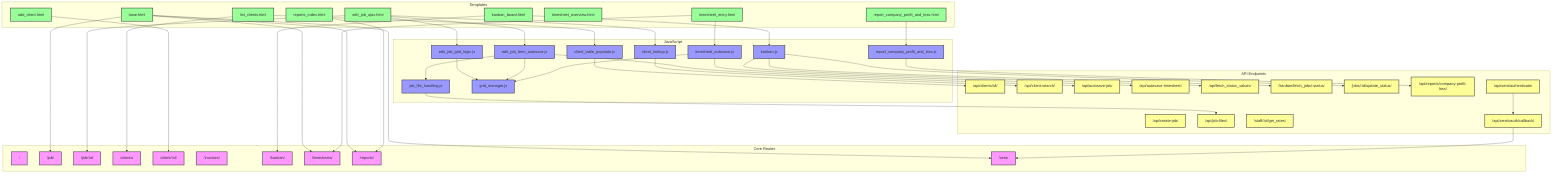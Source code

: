 graph TD
    subgraph Core Routes
        urlHome["/"]
        urlJob["/job/"]
        urlJobId["/job/:id/"]
        urlClients["/clients/"]
        urlClientId["/client/:id/"]
        urlInvoices["/invoices/"]
        urlKanban["/kanban/"]
        urlTimesheet["/timesheets/"]
        urlReports["/reports/"]
        urlXero["/xero/"]
    end

    subgraph API Endpoints
        apiClientsAll["/api/clients/all/"]
        apiClientSearch["/api/client-search/"]
        apiCreateJob["/api/create-job/"]
        apiJobFiles["/api/job-files/"]
        apiAutosaveJob["/api/autosave-job/"]
        apiAutosaveTimesheet["/api/autosave-timesheet/"]
        apiFetchStatus["/api/fetch_status_values/"]
        apiKanbanFetch["/kanban/fetch_jobs/:status/"]
        apiJobStatus["/jobs/:id/update_status/"]
        apiProfitLoss["/api/reports/company-profit-loss/"]
        apiStaffRates["/staff/:id/get_rates/"]
        apiXeroAuth["/api/xero/authenticate/"]
        apiXeroCallback["/api/xero/oauth/callback/"]
    end

    subgraph Templates
        viewBase["base.html"]
        viewKanban["kanban_board.html"]
        viewClientList["list_clients.html"]
        viewClientAdd["add_client.html"]
        viewJobEdit["edit_job_ajax.html"]
        viewTimeEntry["timesheet_entry.html"]
        viewTimeOverview["timesheet_overview.html"]
        viewReports["reports_index.html"]
        viewProfitLoss["report_company_profit_and_loss.html"]
    end

    subgraph JavaScript
        jsClientTable["client_table_populate.js"]
        jsKanban["kanban.js"]
        jsEditJob["edit_job_form_autosave.js"]
        jsJobFile["job_file_handling.js"]
        jsEditGrid["edit_job_grid_logic.js"]
        jsGridManager["grid_manager.js"]
        jsClientLookup["client_lookup.js"]
        jsTimesheetAutosave["timesheet_autosave.js"]
        jsProfitLoss["report_company_profit_and_loss.js"]
    end

    %% Template to URL Connections
    viewBase --> urlJob
    viewBase --> urlReports
    viewBase --> urlXero
    viewBase --> urlTimesheet
    viewKanban --> urlKanban
    viewClientList --> urlClients
    viewClientAdd --> urlClientId
    viewJobEdit --> urlJobId
    viewTimeEntry --> urlTimesheet
    viewReports --> urlReports

    %% JavaScript to API Connections
    jsClientTable --> apiClientsAll
    jsClientLookup --> apiClientSearch
    jsKanban --> apiFetchStatus
    jsKanban --> apiKanbanFetch
    jsKanban --> apiJobStatus
    jsEditJob --> apiAutosaveJob
    jsJobFile --> apiJobFiles
    jsTimesheetAutosave --> apiAutosaveTimesheet
    jsProfitLoss --> apiProfitLoss

    %% JavaScript Dependencies
    jsEditGrid --> jsGridManager
    jsEditJob --> jsGridManager
    jsEditJob --> jsJobFile
    jsTimesheetAutosave --> jsGridManager

    %% Template to JavaScript Connections
    viewClientList --> jsClientTable
    viewKanban --> jsKanban
    viewJobEdit --> jsEditJob
    viewJobEdit --> jsEditGrid
    viewJobEdit --> jsClientLookup
    viewTimeEntry --> jsTimesheetAutosave
    viewProfitLoss --> jsProfitLoss

    %% Auth Flow
    apiXeroAuth --> apiXeroCallback
    apiXeroCallback --> urlXero

    %% Style the nodes
    classDef route fill:#f9f,stroke:#333,stroke-width:2px;
    classDef api fill:#ff9,stroke:#333,stroke-width:2px;
    classDef template fill:#9f9,stroke:#333,stroke-width:2px;
    classDef js fill:#99f,stroke:#333,stroke-width:2px;

    class urlHome,urlJob,urlJobId,urlClients,urlClientId,urlInvoices,urlKanban,urlTimesheet,urlReports,urlXero route;
    class apiClientsAll,apiClientSearch,apiCreateJob,apiJobFiles,apiAutosaveJob,apiAutosaveTimesheet,apiFetchStatus,apiKanbanFetch,apiJobStatus,apiProfitLoss,apiStaffRates,apiXeroAuth,apiXeroCallback api;
    class viewBase,viewKanban,viewClientList,viewClientAdd,viewJobEdit,viewTimeEntry,viewTimeOverview,viewReports,viewProfitLoss template;
    class jsClientTable,jsKanban,jsEditJob,jsJobFile,jsEditGrid,jsGridManager,jsClientLookup,jsTimesheetAutosave,jsProfitLoss js;